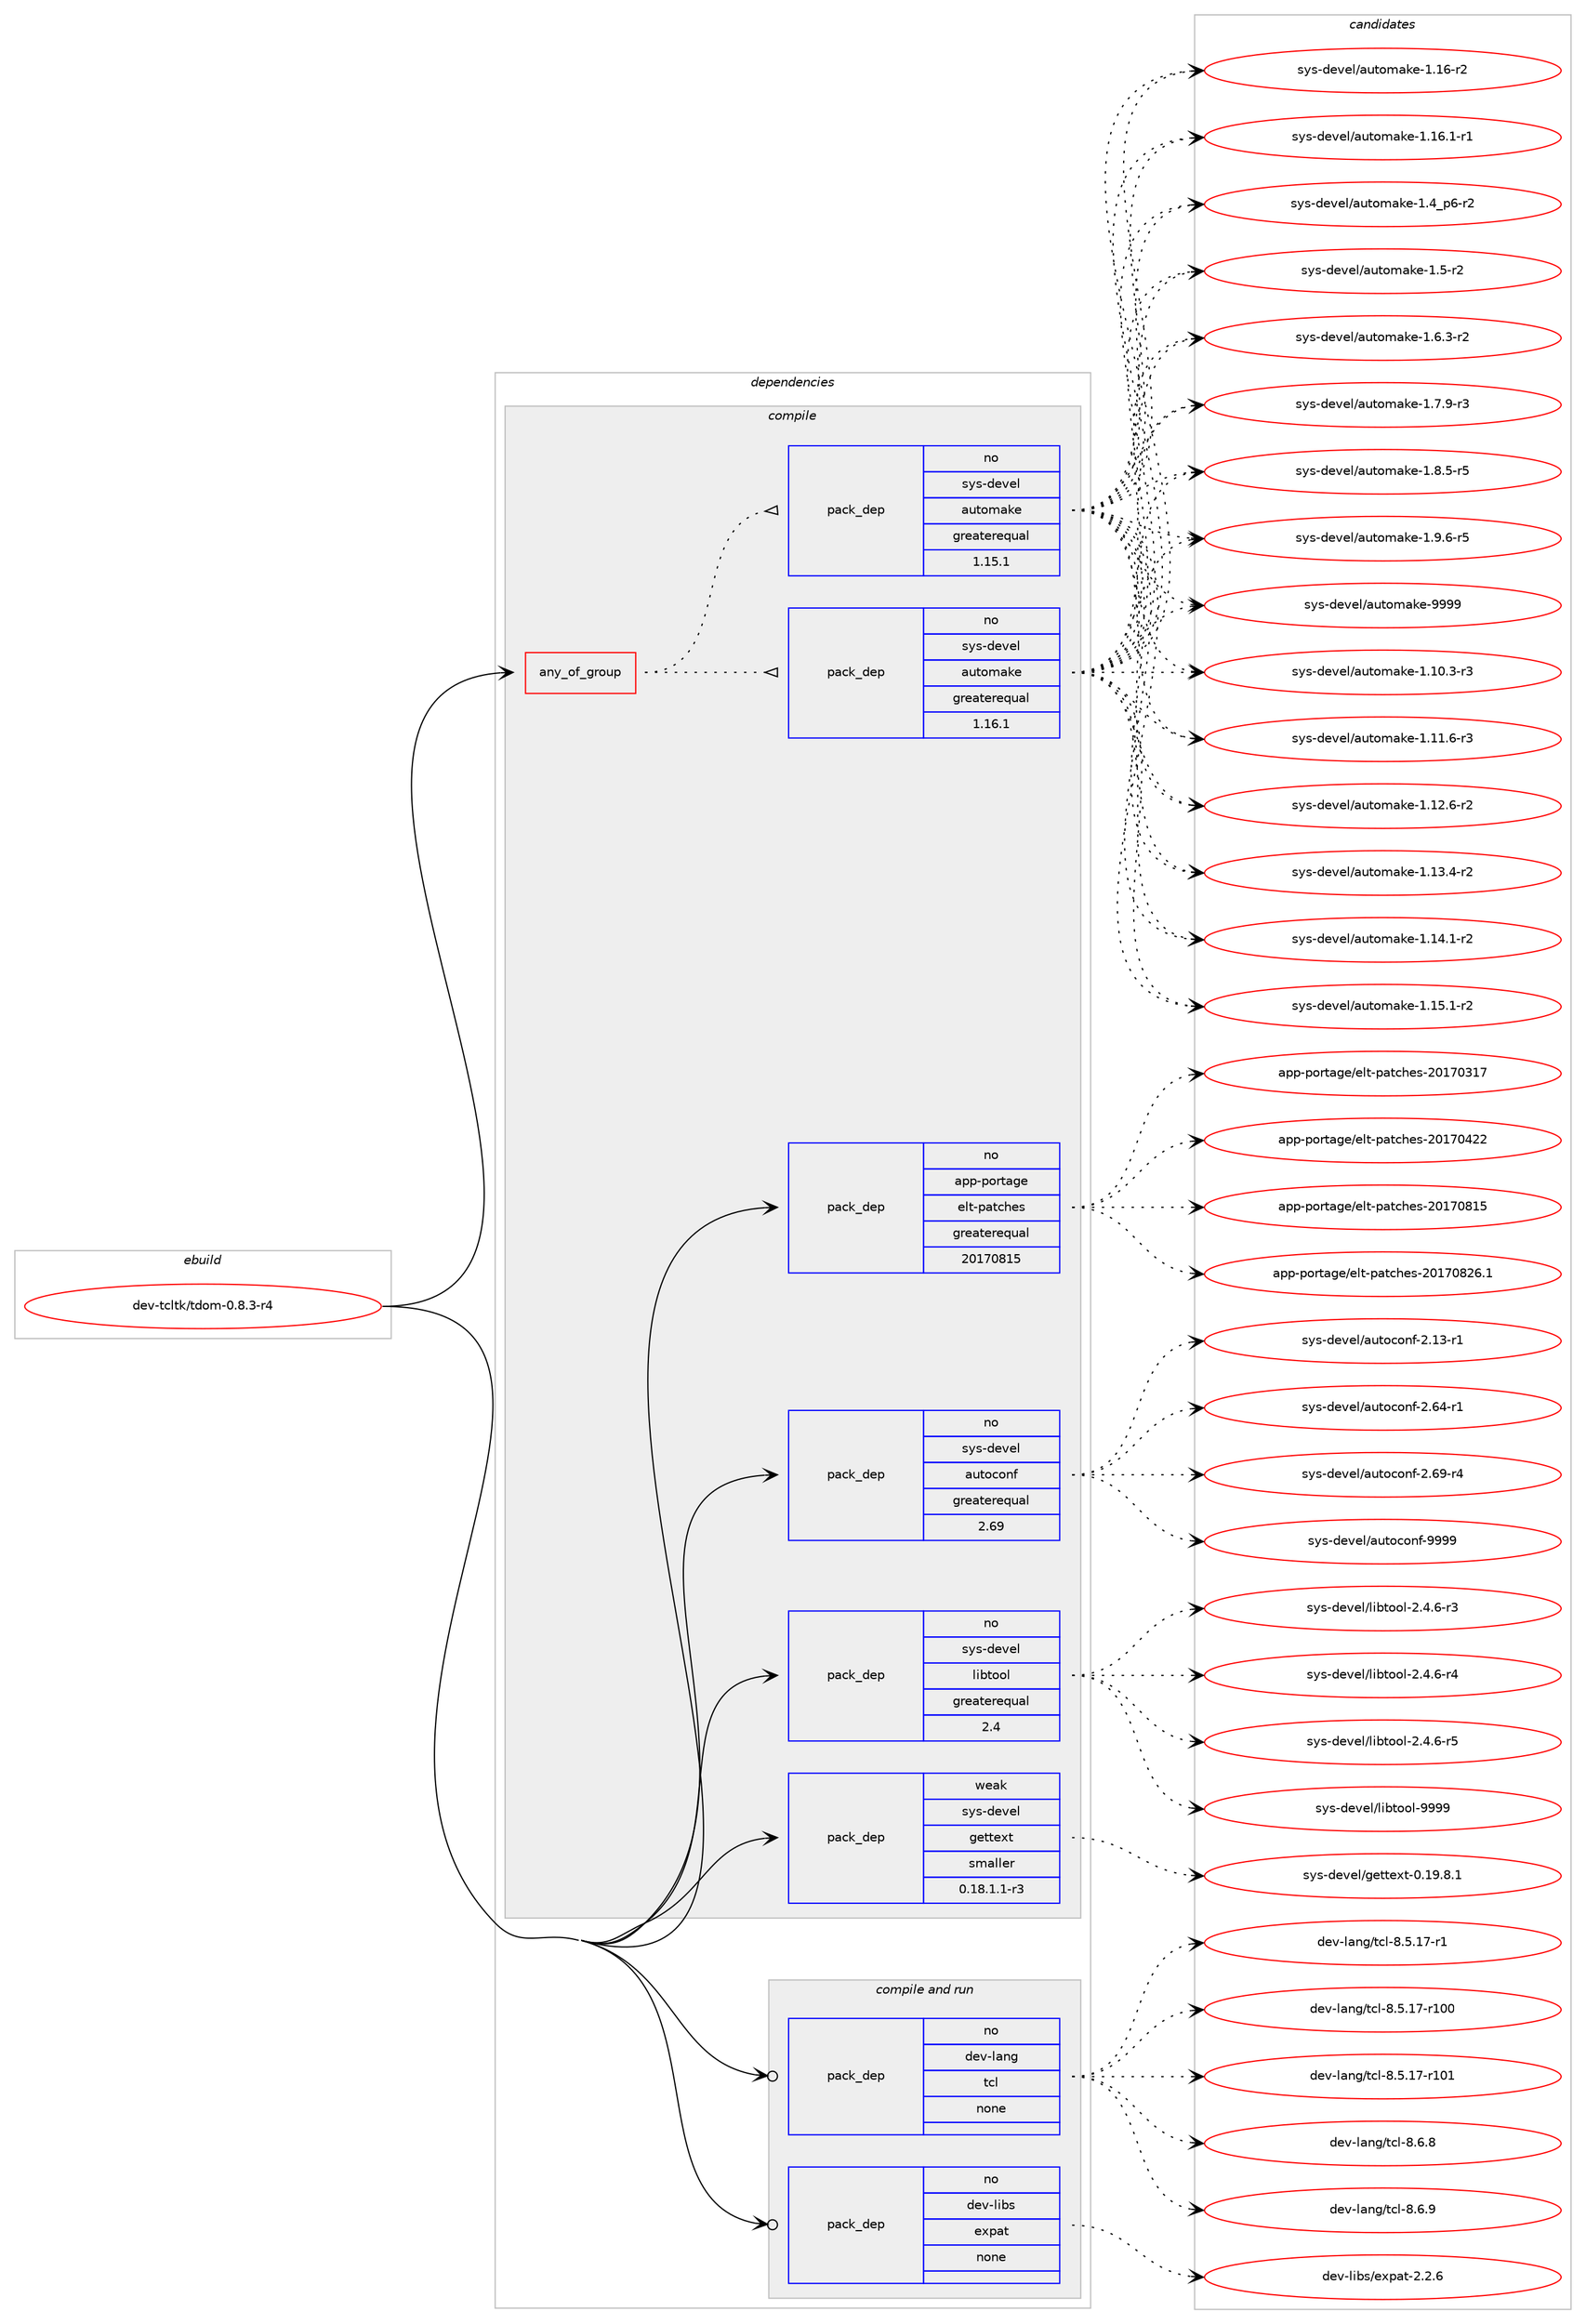 digraph prolog {

# *************
# Graph options
# *************

newrank=true;
concentrate=true;
compound=true;
graph [rankdir=LR,fontname=Helvetica,fontsize=10,ranksep=1.5];#, ranksep=2.5, nodesep=0.2];
edge  [arrowhead=vee];
node  [fontname=Helvetica,fontsize=10];

# **********
# The ebuild
# **********

subgraph cluster_leftcol {
color=gray;
rank=same;
label=<<i>ebuild</i>>;
id [label="dev-tcltk/tdom-0.8.3-r4", color=red, width=4, href="../dev-tcltk/tdom-0.8.3-r4.svg"];
}

# ****************
# The dependencies
# ****************

subgraph cluster_midcol {
color=gray;
label=<<i>dependencies</i>>;
subgraph cluster_compile {
fillcolor="#eeeeee";
style=filled;
label=<<i>compile</i>>;
subgraph any22972 {
dependency1539024 [label=<<TABLE BORDER="0" CELLBORDER="1" CELLSPACING="0" CELLPADDING="4"><TR><TD CELLPADDING="10">any_of_group</TD></TR></TABLE>>, shape=none, color=red];subgraph pack1092496 {
dependency1539025 [label=<<TABLE BORDER="0" CELLBORDER="1" CELLSPACING="0" CELLPADDING="4" WIDTH="220"><TR><TD ROWSPAN="6" CELLPADDING="30">pack_dep</TD></TR><TR><TD WIDTH="110">no</TD></TR><TR><TD>sys-devel</TD></TR><TR><TD>automake</TD></TR><TR><TD>greaterequal</TD></TR><TR><TD>1.16.1</TD></TR></TABLE>>, shape=none, color=blue];
}
dependency1539024:e -> dependency1539025:w [weight=20,style="dotted",arrowhead="oinv"];
subgraph pack1092497 {
dependency1539026 [label=<<TABLE BORDER="0" CELLBORDER="1" CELLSPACING="0" CELLPADDING="4" WIDTH="220"><TR><TD ROWSPAN="6" CELLPADDING="30">pack_dep</TD></TR><TR><TD WIDTH="110">no</TD></TR><TR><TD>sys-devel</TD></TR><TR><TD>automake</TD></TR><TR><TD>greaterequal</TD></TR><TR><TD>1.15.1</TD></TR></TABLE>>, shape=none, color=blue];
}
dependency1539024:e -> dependency1539026:w [weight=20,style="dotted",arrowhead="oinv"];
}
id:e -> dependency1539024:w [weight=20,style="solid",arrowhead="vee"];
subgraph pack1092498 {
dependency1539027 [label=<<TABLE BORDER="0" CELLBORDER="1" CELLSPACING="0" CELLPADDING="4" WIDTH="220"><TR><TD ROWSPAN="6" CELLPADDING="30">pack_dep</TD></TR><TR><TD WIDTH="110">no</TD></TR><TR><TD>app-portage</TD></TR><TR><TD>elt-patches</TD></TR><TR><TD>greaterequal</TD></TR><TR><TD>20170815</TD></TR></TABLE>>, shape=none, color=blue];
}
id:e -> dependency1539027:w [weight=20,style="solid",arrowhead="vee"];
subgraph pack1092499 {
dependency1539028 [label=<<TABLE BORDER="0" CELLBORDER="1" CELLSPACING="0" CELLPADDING="4" WIDTH="220"><TR><TD ROWSPAN="6" CELLPADDING="30">pack_dep</TD></TR><TR><TD WIDTH="110">no</TD></TR><TR><TD>sys-devel</TD></TR><TR><TD>autoconf</TD></TR><TR><TD>greaterequal</TD></TR><TR><TD>2.69</TD></TR></TABLE>>, shape=none, color=blue];
}
id:e -> dependency1539028:w [weight=20,style="solid",arrowhead="vee"];
subgraph pack1092500 {
dependency1539029 [label=<<TABLE BORDER="0" CELLBORDER="1" CELLSPACING="0" CELLPADDING="4" WIDTH="220"><TR><TD ROWSPAN="6" CELLPADDING="30">pack_dep</TD></TR><TR><TD WIDTH="110">no</TD></TR><TR><TD>sys-devel</TD></TR><TR><TD>libtool</TD></TR><TR><TD>greaterequal</TD></TR><TR><TD>2.4</TD></TR></TABLE>>, shape=none, color=blue];
}
id:e -> dependency1539029:w [weight=20,style="solid",arrowhead="vee"];
subgraph pack1092501 {
dependency1539030 [label=<<TABLE BORDER="0" CELLBORDER="1" CELLSPACING="0" CELLPADDING="4" WIDTH="220"><TR><TD ROWSPAN="6" CELLPADDING="30">pack_dep</TD></TR><TR><TD WIDTH="110">weak</TD></TR><TR><TD>sys-devel</TD></TR><TR><TD>gettext</TD></TR><TR><TD>smaller</TD></TR><TR><TD>0.18.1.1-r3</TD></TR></TABLE>>, shape=none, color=blue];
}
id:e -> dependency1539030:w [weight=20,style="solid",arrowhead="vee"];
}
subgraph cluster_compileandrun {
fillcolor="#eeeeee";
style=filled;
label=<<i>compile and run</i>>;
subgraph pack1092502 {
dependency1539031 [label=<<TABLE BORDER="0" CELLBORDER="1" CELLSPACING="0" CELLPADDING="4" WIDTH="220"><TR><TD ROWSPAN="6" CELLPADDING="30">pack_dep</TD></TR><TR><TD WIDTH="110">no</TD></TR><TR><TD>dev-lang</TD></TR><TR><TD>tcl</TD></TR><TR><TD>none</TD></TR><TR><TD></TD></TR></TABLE>>, shape=none, color=blue];
}
id:e -> dependency1539031:w [weight=20,style="solid",arrowhead="odotvee"];
subgraph pack1092503 {
dependency1539032 [label=<<TABLE BORDER="0" CELLBORDER="1" CELLSPACING="0" CELLPADDING="4" WIDTH="220"><TR><TD ROWSPAN="6" CELLPADDING="30">pack_dep</TD></TR><TR><TD WIDTH="110">no</TD></TR><TR><TD>dev-libs</TD></TR><TR><TD>expat</TD></TR><TR><TD>none</TD></TR><TR><TD></TD></TR></TABLE>>, shape=none, color=blue];
}
id:e -> dependency1539032:w [weight=20,style="solid",arrowhead="odotvee"];
}
subgraph cluster_run {
fillcolor="#eeeeee";
style=filled;
label=<<i>run</i>>;
}
}

# **************
# The candidates
# **************

subgraph cluster_choices {
rank=same;
color=gray;
label=<<i>candidates</i>>;

subgraph choice1092496 {
color=black;
nodesep=1;
choice11512111545100101118101108479711711611110997107101454946494846514511451 [label="sys-devel/automake-1.10.3-r3", color=red, width=4,href="../sys-devel/automake-1.10.3-r3.svg"];
choice11512111545100101118101108479711711611110997107101454946494946544511451 [label="sys-devel/automake-1.11.6-r3", color=red, width=4,href="../sys-devel/automake-1.11.6-r3.svg"];
choice11512111545100101118101108479711711611110997107101454946495046544511450 [label="sys-devel/automake-1.12.6-r2", color=red, width=4,href="../sys-devel/automake-1.12.6-r2.svg"];
choice11512111545100101118101108479711711611110997107101454946495146524511450 [label="sys-devel/automake-1.13.4-r2", color=red, width=4,href="../sys-devel/automake-1.13.4-r2.svg"];
choice11512111545100101118101108479711711611110997107101454946495246494511450 [label="sys-devel/automake-1.14.1-r2", color=red, width=4,href="../sys-devel/automake-1.14.1-r2.svg"];
choice11512111545100101118101108479711711611110997107101454946495346494511450 [label="sys-devel/automake-1.15.1-r2", color=red, width=4,href="../sys-devel/automake-1.15.1-r2.svg"];
choice1151211154510010111810110847971171161111099710710145494649544511450 [label="sys-devel/automake-1.16-r2", color=red, width=4,href="../sys-devel/automake-1.16-r2.svg"];
choice11512111545100101118101108479711711611110997107101454946495446494511449 [label="sys-devel/automake-1.16.1-r1", color=red, width=4,href="../sys-devel/automake-1.16.1-r1.svg"];
choice115121115451001011181011084797117116111109971071014549465295112544511450 [label="sys-devel/automake-1.4_p6-r2", color=red, width=4,href="../sys-devel/automake-1.4_p6-r2.svg"];
choice11512111545100101118101108479711711611110997107101454946534511450 [label="sys-devel/automake-1.5-r2", color=red, width=4,href="../sys-devel/automake-1.5-r2.svg"];
choice115121115451001011181011084797117116111109971071014549465446514511450 [label="sys-devel/automake-1.6.3-r2", color=red, width=4,href="../sys-devel/automake-1.6.3-r2.svg"];
choice115121115451001011181011084797117116111109971071014549465546574511451 [label="sys-devel/automake-1.7.9-r3", color=red, width=4,href="../sys-devel/automake-1.7.9-r3.svg"];
choice115121115451001011181011084797117116111109971071014549465646534511453 [label="sys-devel/automake-1.8.5-r5", color=red, width=4,href="../sys-devel/automake-1.8.5-r5.svg"];
choice115121115451001011181011084797117116111109971071014549465746544511453 [label="sys-devel/automake-1.9.6-r5", color=red, width=4,href="../sys-devel/automake-1.9.6-r5.svg"];
choice115121115451001011181011084797117116111109971071014557575757 [label="sys-devel/automake-9999", color=red, width=4,href="../sys-devel/automake-9999.svg"];
dependency1539025:e -> choice11512111545100101118101108479711711611110997107101454946494846514511451:w [style=dotted,weight="100"];
dependency1539025:e -> choice11512111545100101118101108479711711611110997107101454946494946544511451:w [style=dotted,weight="100"];
dependency1539025:e -> choice11512111545100101118101108479711711611110997107101454946495046544511450:w [style=dotted,weight="100"];
dependency1539025:e -> choice11512111545100101118101108479711711611110997107101454946495146524511450:w [style=dotted,weight="100"];
dependency1539025:e -> choice11512111545100101118101108479711711611110997107101454946495246494511450:w [style=dotted,weight="100"];
dependency1539025:e -> choice11512111545100101118101108479711711611110997107101454946495346494511450:w [style=dotted,weight="100"];
dependency1539025:e -> choice1151211154510010111810110847971171161111099710710145494649544511450:w [style=dotted,weight="100"];
dependency1539025:e -> choice11512111545100101118101108479711711611110997107101454946495446494511449:w [style=dotted,weight="100"];
dependency1539025:e -> choice115121115451001011181011084797117116111109971071014549465295112544511450:w [style=dotted,weight="100"];
dependency1539025:e -> choice11512111545100101118101108479711711611110997107101454946534511450:w [style=dotted,weight="100"];
dependency1539025:e -> choice115121115451001011181011084797117116111109971071014549465446514511450:w [style=dotted,weight="100"];
dependency1539025:e -> choice115121115451001011181011084797117116111109971071014549465546574511451:w [style=dotted,weight="100"];
dependency1539025:e -> choice115121115451001011181011084797117116111109971071014549465646534511453:w [style=dotted,weight="100"];
dependency1539025:e -> choice115121115451001011181011084797117116111109971071014549465746544511453:w [style=dotted,weight="100"];
dependency1539025:e -> choice115121115451001011181011084797117116111109971071014557575757:w [style=dotted,weight="100"];
}
subgraph choice1092497 {
color=black;
nodesep=1;
choice11512111545100101118101108479711711611110997107101454946494846514511451 [label="sys-devel/automake-1.10.3-r3", color=red, width=4,href="../sys-devel/automake-1.10.3-r3.svg"];
choice11512111545100101118101108479711711611110997107101454946494946544511451 [label="sys-devel/automake-1.11.6-r3", color=red, width=4,href="../sys-devel/automake-1.11.6-r3.svg"];
choice11512111545100101118101108479711711611110997107101454946495046544511450 [label="sys-devel/automake-1.12.6-r2", color=red, width=4,href="../sys-devel/automake-1.12.6-r2.svg"];
choice11512111545100101118101108479711711611110997107101454946495146524511450 [label="sys-devel/automake-1.13.4-r2", color=red, width=4,href="../sys-devel/automake-1.13.4-r2.svg"];
choice11512111545100101118101108479711711611110997107101454946495246494511450 [label="sys-devel/automake-1.14.1-r2", color=red, width=4,href="../sys-devel/automake-1.14.1-r2.svg"];
choice11512111545100101118101108479711711611110997107101454946495346494511450 [label="sys-devel/automake-1.15.1-r2", color=red, width=4,href="../sys-devel/automake-1.15.1-r2.svg"];
choice1151211154510010111810110847971171161111099710710145494649544511450 [label="sys-devel/automake-1.16-r2", color=red, width=4,href="../sys-devel/automake-1.16-r2.svg"];
choice11512111545100101118101108479711711611110997107101454946495446494511449 [label="sys-devel/automake-1.16.1-r1", color=red, width=4,href="../sys-devel/automake-1.16.1-r1.svg"];
choice115121115451001011181011084797117116111109971071014549465295112544511450 [label="sys-devel/automake-1.4_p6-r2", color=red, width=4,href="../sys-devel/automake-1.4_p6-r2.svg"];
choice11512111545100101118101108479711711611110997107101454946534511450 [label="sys-devel/automake-1.5-r2", color=red, width=4,href="../sys-devel/automake-1.5-r2.svg"];
choice115121115451001011181011084797117116111109971071014549465446514511450 [label="sys-devel/automake-1.6.3-r2", color=red, width=4,href="../sys-devel/automake-1.6.3-r2.svg"];
choice115121115451001011181011084797117116111109971071014549465546574511451 [label="sys-devel/automake-1.7.9-r3", color=red, width=4,href="../sys-devel/automake-1.7.9-r3.svg"];
choice115121115451001011181011084797117116111109971071014549465646534511453 [label="sys-devel/automake-1.8.5-r5", color=red, width=4,href="../sys-devel/automake-1.8.5-r5.svg"];
choice115121115451001011181011084797117116111109971071014549465746544511453 [label="sys-devel/automake-1.9.6-r5", color=red, width=4,href="../sys-devel/automake-1.9.6-r5.svg"];
choice115121115451001011181011084797117116111109971071014557575757 [label="sys-devel/automake-9999", color=red, width=4,href="../sys-devel/automake-9999.svg"];
dependency1539026:e -> choice11512111545100101118101108479711711611110997107101454946494846514511451:w [style=dotted,weight="100"];
dependency1539026:e -> choice11512111545100101118101108479711711611110997107101454946494946544511451:w [style=dotted,weight="100"];
dependency1539026:e -> choice11512111545100101118101108479711711611110997107101454946495046544511450:w [style=dotted,weight="100"];
dependency1539026:e -> choice11512111545100101118101108479711711611110997107101454946495146524511450:w [style=dotted,weight="100"];
dependency1539026:e -> choice11512111545100101118101108479711711611110997107101454946495246494511450:w [style=dotted,weight="100"];
dependency1539026:e -> choice11512111545100101118101108479711711611110997107101454946495346494511450:w [style=dotted,weight="100"];
dependency1539026:e -> choice1151211154510010111810110847971171161111099710710145494649544511450:w [style=dotted,weight="100"];
dependency1539026:e -> choice11512111545100101118101108479711711611110997107101454946495446494511449:w [style=dotted,weight="100"];
dependency1539026:e -> choice115121115451001011181011084797117116111109971071014549465295112544511450:w [style=dotted,weight="100"];
dependency1539026:e -> choice11512111545100101118101108479711711611110997107101454946534511450:w [style=dotted,weight="100"];
dependency1539026:e -> choice115121115451001011181011084797117116111109971071014549465446514511450:w [style=dotted,weight="100"];
dependency1539026:e -> choice115121115451001011181011084797117116111109971071014549465546574511451:w [style=dotted,weight="100"];
dependency1539026:e -> choice115121115451001011181011084797117116111109971071014549465646534511453:w [style=dotted,weight="100"];
dependency1539026:e -> choice115121115451001011181011084797117116111109971071014549465746544511453:w [style=dotted,weight="100"];
dependency1539026:e -> choice115121115451001011181011084797117116111109971071014557575757:w [style=dotted,weight="100"];
}
subgraph choice1092498 {
color=black;
nodesep=1;
choice97112112451121111141169710310147101108116451129711699104101115455048495548514955 [label="app-portage/elt-patches-20170317", color=red, width=4,href="../app-portage/elt-patches-20170317.svg"];
choice97112112451121111141169710310147101108116451129711699104101115455048495548525050 [label="app-portage/elt-patches-20170422", color=red, width=4,href="../app-portage/elt-patches-20170422.svg"];
choice97112112451121111141169710310147101108116451129711699104101115455048495548564953 [label="app-portage/elt-patches-20170815", color=red, width=4,href="../app-portage/elt-patches-20170815.svg"];
choice971121124511211111411697103101471011081164511297116991041011154550484955485650544649 [label="app-portage/elt-patches-20170826.1", color=red, width=4,href="../app-portage/elt-patches-20170826.1.svg"];
dependency1539027:e -> choice97112112451121111141169710310147101108116451129711699104101115455048495548514955:w [style=dotted,weight="100"];
dependency1539027:e -> choice97112112451121111141169710310147101108116451129711699104101115455048495548525050:w [style=dotted,weight="100"];
dependency1539027:e -> choice97112112451121111141169710310147101108116451129711699104101115455048495548564953:w [style=dotted,weight="100"];
dependency1539027:e -> choice971121124511211111411697103101471011081164511297116991041011154550484955485650544649:w [style=dotted,weight="100"];
}
subgraph choice1092499 {
color=black;
nodesep=1;
choice1151211154510010111810110847971171161119911111010245504649514511449 [label="sys-devel/autoconf-2.13-r1", color=red, width=4,href="../sys-devel/autoconf-2.13-r1.svg"];
choice1151211154510010111810110847971171161119911111010245504654524511449 [label="sys-devel/autoconf-2.64-r1", color=red, width=4,href="../sys-devel/autoconf-2.64-r1.svg"];
choice1151211154510010111810110847971171161119911111010245504654574511452 [label="sys-devel/autoconf-2.69-r4", color=red, width=4,href="../sys-devel/autoconf-2.69-r4.svg"];
choice115121115451001011181011084797117116111991111101024557575757 [label="sys-devel/autoconf-9999", color=red, width=4,href="../sys-devel/autoconf-9999.svg"];
dependency1539028:e -> choice1151211154510010111810110847971171161119911111010245504649514511449:w [style=dotted,weight="100"];
dependency1539028:e -> choice1151211154510010111810110847971171161119911111010245504654524511449:w [style=dotted,weight="100"];
dependency1539028:e -> choice1151211154510010111810110847971171161119911111010245504654574511452:w [style=dotted,weight="100"];
dependency1539028:e -> choice115121115451001011181011084797117116111991111101024557575757:w [style=dotted,weight="100"];
}
subgraph choice1092500 {
color=black;
nodesep=1;
choice1151211154510010111810110847108105981161111111084550465246544511451 [label="sys-devel/libtool-2.4.6-r3", color=red, width=4,href="../sys-devel/libtool-2.4.6-r3.svg"];
choice1151211154510010111810110847108105981161111111084550465246544511452 [label="sys-devel/libtool-2.4.6-r4", color=red, width=4,href="../sys-devel/libtool-2.4.6-r4.svg"];
choice1151211154510010111810110847108105981161111111084550465246544511453 [label="sys-devel/libtool-2.4.6-r5", color=red, width=4,href="../sys-devel/libtool-2.4.6-r5.svg"];
choice1151211154510010111810110847108105981161111111084557575757 [label="sys-devel/libtool-9999", color=red, width=4,href="../sys-devel/libtool-9999.svg"];
dependency1539029:e -> choice1151211154510010111810110847108105981161111111084550465246544511451:w [style=dotted,weight="100"];
dependency1539029:e -> choice1151211154510010111810110847108105981161111111084550465246544511452:w [style=dotted,weight="100"];
dependency1539029:e -> choice1151211154510010111810110847108105981161111111084550465246544511453:w [style=dotted,weight="100"];
dependency1539029:e -> choice1151211154510010111810110847108105981161111111084557575757:w [style=dotted,weight="100"];
}
subgraph choice1092501 {
color=black;
nodesep=1;
choice1151211154510010111810110847103101116116101120116454846495746564649 [label="sys-devel/gettext-0.19.8.1", color=red, width=4,href="../sys-devel/gettext-0.19.8.1.svg"];
dependency1539030:e -> choice1151211154510010111810110847103101116116101120116454846495746564649:w [style=dotted,weight="100"];
}
subgraph choice1092502 {
color=black;
nodesep=1;
choice10010111845108971101034711699108455646534649554511449 [label="dev-lang/tcl-8.5.17-r1", color=red, width=4,href="../dev-lang/tcl-8.5.17-r1.svg"];
choice100101118451089711010347116991084556465346495545114494848 [label="dev-lang/tcl-8.5.17-r100", color=red, width=4,href="../dev-lang/tcl-8.5.17-r100.svg"];
choice100101118451089711010347116991084556465346495545114494849 [label="dev-lang/tcl-8.5.17-r101", color=red, width=4,href="../dev-lang/tcl-8.5.17-r101.svg"];
choice10010111845108971101034711699108455646544656 [label="dev-lang/tcl-8.6.8", color=red, width=4,href="../dev-lang/tcl-8.6.8.svg"];
choice10010111845108971101034711699108455646544657 [label="dev-lang/tcl-8.6.9", color=red, width=4,href="../dev-lang/tcl-8.6.9.svg"];
dependency1539031:e -> choice10010111845108971101034711699108455646534649554511449:w [style=dotted,weight="100"];
dependency1539031:e -> choice100101118451089711010347116991084556465346495545114494848:w [style=dotted,weight="100"];
dependency1539031:e -> choice100101118451089711010347116991084556465346495545114494849:w [style=dotted,weight="100"];
dependency1539031:e -> choice10010111845108971101034711699108455646544656:w [style=dotted,weight="100"];
dependency1539031:e -> choice10010111845108971101034711699108455646544657:w [style=dotted,weight="100"];
}
subgraph choice1092503 {
color=black;
nodesep=1;
choice10010111845108105981154710112011297116455046504654 [label="dev-libs/expat-2.2.6", color=red, width=4,href="../dev-libs/expat-2.2.6.svg"];
dependency1539032:e -> choice10010111845108105981154710112011297116455046504654:w [style=dotted,weight="100"];
}
}

}
